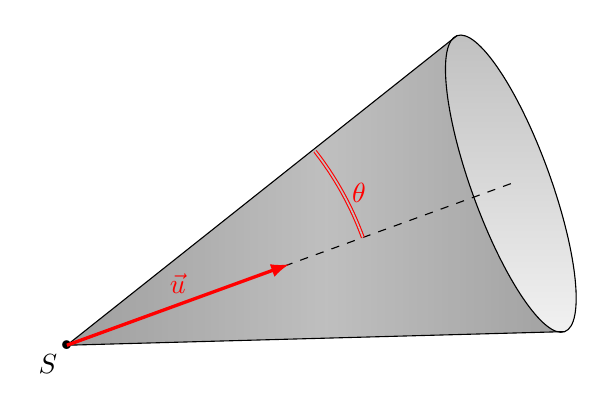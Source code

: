 ﻿\begin{tikzpicture}[scale=1]
% https://tex.stackexchange.com/questions/171169/

\begin{scope}[rotate=110]

\fill[
  left color=gray!50!black,
  right color=gray!50!black,
  middle color=gray!50,
  shading=axis,
  opacity=0.25
  ] 
  (2,0) -- (0,6) -- (-2,0) arc (180:360:2cm and 0.5cm);
\fill[
  top color=gray!50,
  bottom color=gray!10,
  shading=axis,
  opacity=1
  ] 
  (0,0) circle (2cm and 0.5cm);


\draw (-2,0) arc (180:360:2cm and 0.5cm) -- (0,6) -- cycle;
\draw[]
  (-2,0) arc (180:0:2cm and 0.5cm);
\draw[dashed] (0,0) --  (0,6);

% texte
\coordinate (S) at (0,6);
\node[scale=3] at (S) {.};
\node[below left] at (S) {$S$};

\draw[very thick,->,>=latex,red] (S) -- ++(0,-3) node[midway,above]{$\vec u$};

\draw[double=lightgray, red] (0,2)  arc (90:108:-4) node[red, midway, right] {$\theta$};

\end{scope}
\end{tikzpicture}
